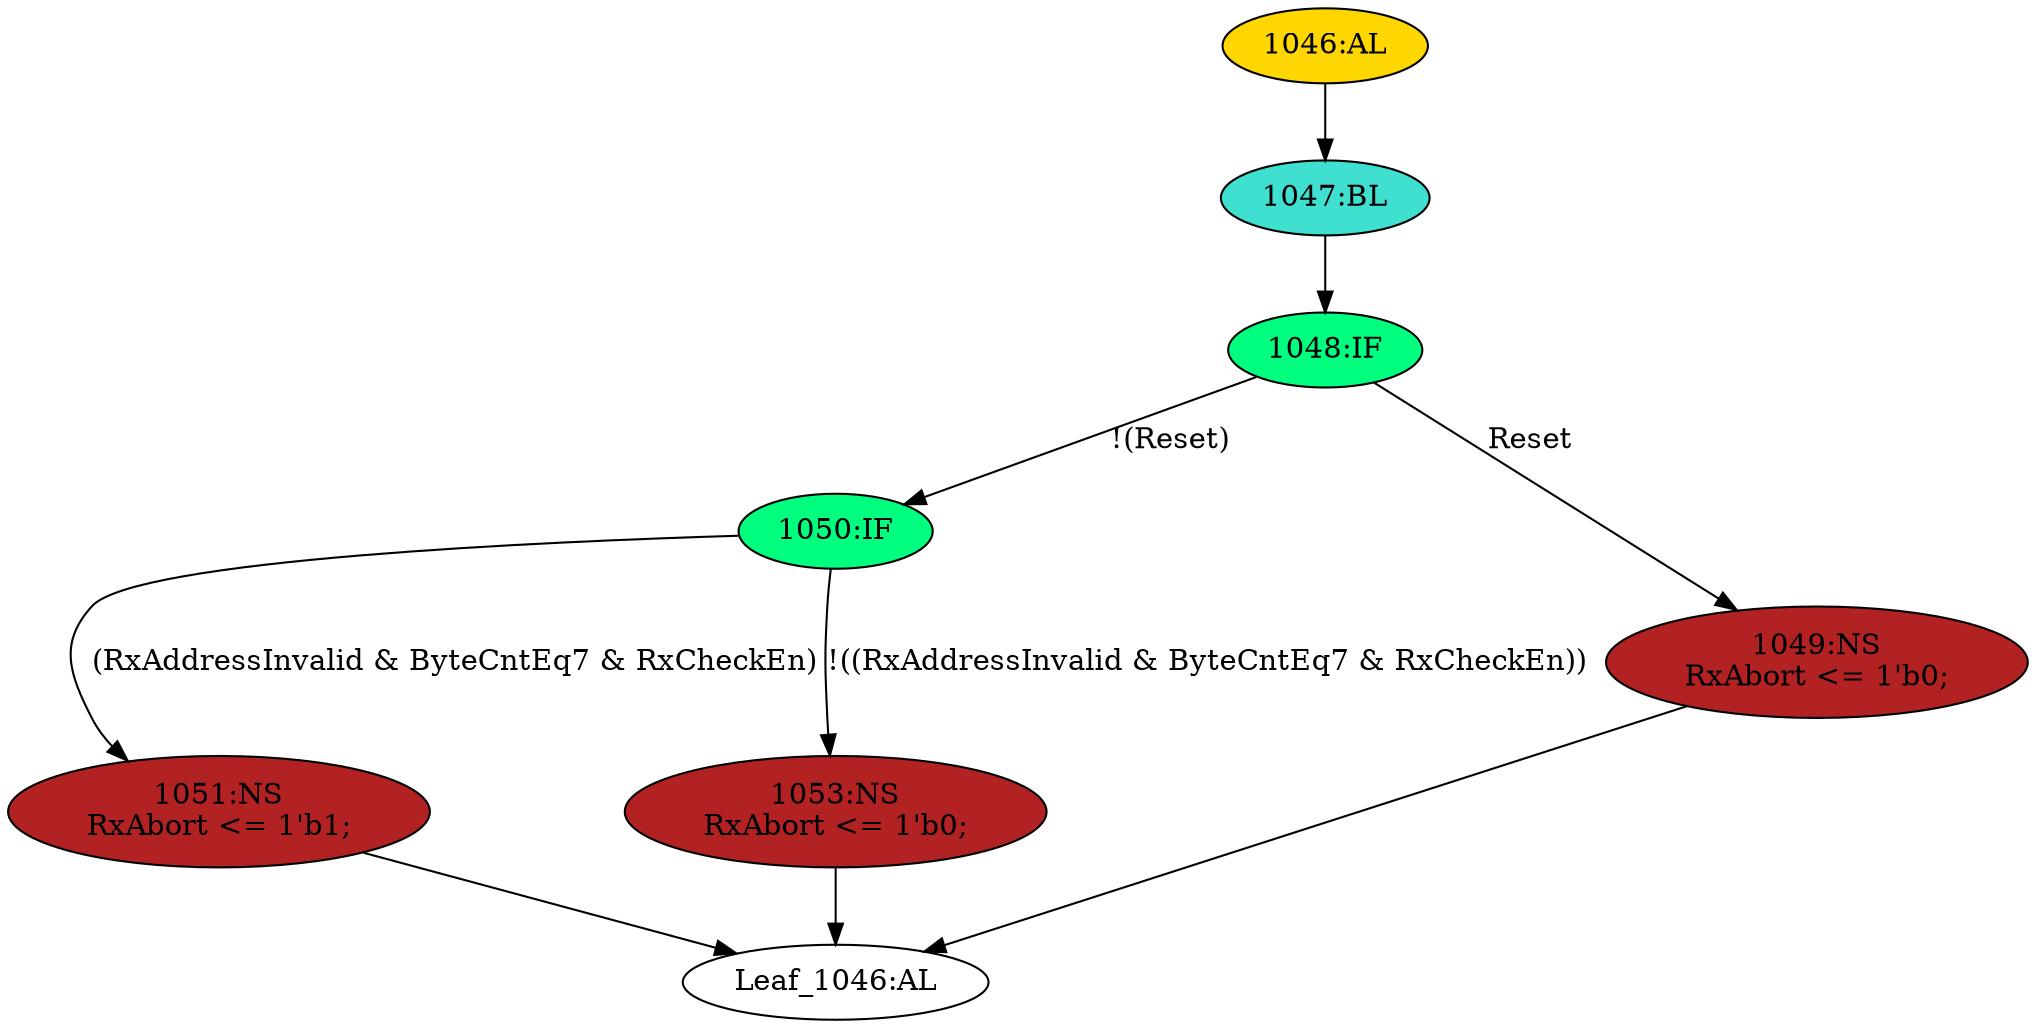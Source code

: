 strict digraph "" {
	node [label="\N"];
	"1050:IF"	 [ast="<pyverilog.vparser.ast.IfStatement object at 0x7fb430548bd0>",
		fillcolor=springgreen,
		label="1050:IF",
		statements="[]",
		style=filled,
		typ=IfStatement];
	"1051:NS"	 [ast="<pyverilog.vparser.ast.NonblockingSubstitution object at 0x7fb43032c150>",
		fillcolor=firebrick,
		label="1051:NS
RxAbort <= 1'b1;",
		statements="[<pyverilog.vparser.ast.NonblockingSubstitution object at 0x7fb43032c150>]",
		style=filled,
		typ=NonblockingSubstitution];
	"1050:IF" -> "1051:NS"	 [cond="['RxAddressInvalid', 'ByteCntEq7', 'RxCheckEn']",
		label="(RxAddressInvalid & ByteCntEq7 & RxCheckEn)",
		lineno=1050];
	"1053:NS"	 [ast="<pyverilog.vparser.ast.NonblockingSubstitution object at 0x7fb43032c8d0>",
		fillcolor=firebrick,
		label="1053:NS
RxAbort <= 1'b0;",
		statements="[<pyverilog.vparser.ast.NonblockingSubstitution object at 0x7fb43032c8d0>]",
		style=filled,
		typ=NonblockingSubstitution];
	"1050:IF" -> "1053:NS"	 [cond="['RxAddressInvalid', 'ByteCntEq7', 'RxCheckEn']",
		label="!((RxAddressInvalid & ByteCntEq7 & RxCheckEn))",
		lineno=1050];
	"1048:IF"	 [ast="<pyverilog.vparser.ast.IfStatement object at 0x7fb43032ca90>",
		fillcolor=springgreen,
		label="1048:IF",
		statements="[]",
		style=filled,
		typ=IfStatement];
	"1048:IF" -> "1050:IF"	 [cond="['Reset']",
		label="!(Reset)",
		lineno=1048];
	"1049:NS"	 [ast="<pyverilog.vparser.ast.NonblockingSubstitution object at 0x7fb43032cad0>",
		fillcolor=firebrick,
		label="1049:NS
RxAbort <= 1'b0;",
		statements="[<pyverilog.vparser.ast.NonblockingSubstitution object at 0x7fb43032cad0>]",
		style=filled,
		typ=NonblockingSubstitution];
	"1048:IF" -> "1049:NS"	 [cond="['Reset']",
		label=Reset,
		lineno=1048];
	"Leaf_1046:AL"	 [def_var="['RxAbort']",
		label="Leaf_1046:AL"];
	"1051:NS" -> "Leaf_1046:AL"	 [cond="[]",
		lineno=None];
	"1049:NS" -> "Leaf_1046:AL"	 [cond="[]",
		lineno=None];
	"1047:BL"	 [ast="<pyverilog.vparser.ast.Block object at 0x7fb43032ce10>",
		fillcolor=turquoise,
		label="1047:BL",
		statements="[]",
		style=filled,
		typ=Block];
	"1047:BL" -> "1048:IF"	 [cond="[]",
		lineno=None];
	"1046:AL"	 [ast="<pyverilog.vparser.ast.Always object at 0x7fb43032ce90>",
		clk_sens=True,
		fillcolor=gold,
		label="1046:AL",
		sens="['MRxClk', 'Reset']",
		statements="[]",
		style=filled,
		typ=Always,
		use_var="['Reset', 'ByteCntEq7', 'RxAddressInvalid', 'RxCheckEn']"];
	"1046:AL" -> "1047:BL"	 [cond="[]",
		lineno=None];
	"1053:NS" -> "Leaf_1046:AL"	 [cond="[]",
		lineno=None];
}

